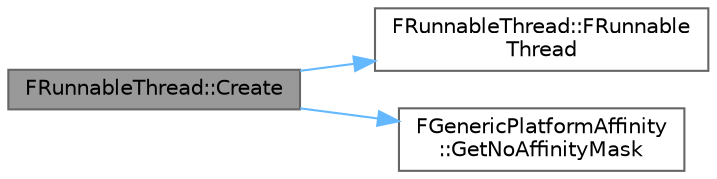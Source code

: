 digraph "FRunnableThread::Create"
{
 // INTERACTIVE_SVG=YES
 // LATEX_PDF_SIZE
  bgcolor="transparent";
  edge [fontname=Helvetica,fontsize=10,labelfontname=Helvetica,labelfontsize=10];
  node [fontname=Helvetica,fontsize=10,shape=box,height=0.2,width=0.4];
  rankdir="LR";
  Node1 [id="Node000001",label="FRunnableThread::Create",height=0.2,width=0.4,color="gray40", fillcolor="grey60", style="filled", fontcolor="black",tooltip="Factory method to create a thread with the specified stack size and thread priority."];
  Node1 -> Node2 [id="edge1_Node000001_Node000002",color="steelblue1",style="solid",tooltip=" "];
  Node2 [id="Node000002",label="FRunnableThread::FRunnable\lThread",height=0.2,width=0.4,color="grey40", fillcolor="white", style="filled",URL="$d4/d97/classFRunnableThread.html#ae62ba34cef205c3adef9ca8f0d937153",tooltip="Default constructor."];
  Node1 -> Node3 [id="edge2_Node000001_Node000003",color="steelblue1",style="solid",tooltip=" "];
  Node3 [id="Node000003",label="FGenericPlatformAffinity\l::GetNoAffinityMask",height=0.2,width=0.4,color="grey40", fillcolor="white", style="filled",URL="$d4/de2/classFGenericPlatformAffinity.html#adfd61ef447e617ecd835333de6081796",tooltip=" "];
}
